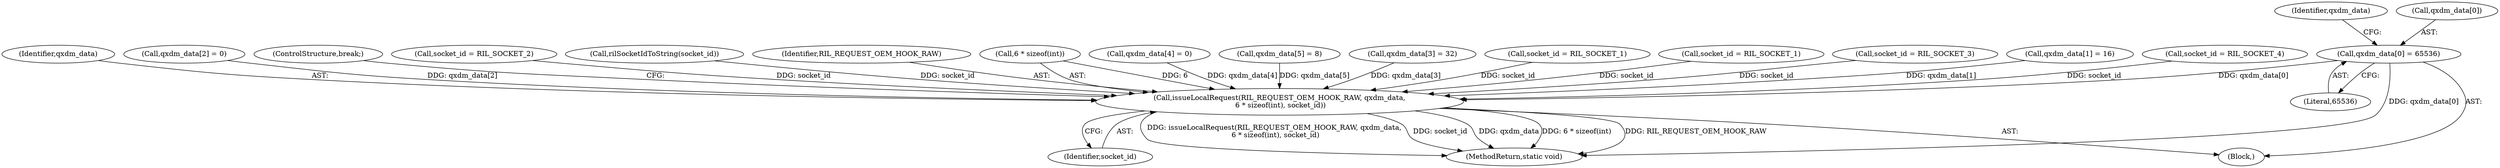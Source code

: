 digraph "0_Android_cd5f15f588a5d27e99ba12f057245bfe507f8c42@array" {
"1000494" [label="(Call,qxdm_data[0] = 65536)"];
"1000524" [label="(Call,issueLocalRequest(RIL_REQUEST_OEM_HOOK_RAW, qxdm_data,\n 6 * sizeof(int), socket_id))"];
"1000531" [label="(Identifier,socket_id)"];
"1000146" [label="(Call,rilSocketIdToString(socket_id))"];
"1000498" [label="(Literal,65536)"];
"1000373" [label="(Block,)"];
"1000525" [label="(Identifier,RIL_REQUEST_OEM_HOOK_RAW)"];
"1000494" [label="(Call,qxdm_data[0] = 65536)"];
"1000501" [label="(Identifier,qxdm_data)"];
"1000527" [label="(Call,6 * sizeof(int))"];
"1000495" [label="(Call,qxdm_data[0])"];
"1000514" [label="(Call,qxdm_data[4] = 0)"];
"1000519" [label="(Call,qxdm_data[5] = 8)"];
"1000509" [label="(Call,qxdm_data[3] = 32)"];
"1000344" [label="(Call,socket_id = RIL_SOCKET_1)"];
"1000364" [label="(Call,socket_id = RIL_SOCKET_1)"];
"1000354" [label="(Call,socket_id = RIL_SOCKET_3)"];
"1000524" [label="(Call,issueLocalRequest(RIL_REQUEST_OEM_HOOK_RAW, qxdm_data,\n 6 * sizeof(int), socket_id))"];
"1000499" [label="(Call,qxdm_data[1] = 16)"];
"1000633" [label="(MethodReturn,static void)"];
"1000359" [label="(Call,socket_id = RIL_SOCKET_4)"];
"1000526" [label="(Identifier,qxdm_data)"];
"1000504" [label="(Call,qxdm_data[2] = 0)"];
"1000532" [label="(ControlStructure,break;)"];
"1000349" [label="(Call,socket_id = RIL_SOCKET_2)"];
"1000494" -> "1000373"  [label="AST: "];
"1000494" -> "1000498"  [label="CFG: "];
"1000495" -> "1000494"  [label="AST: "];
"1000498" -> "1000494"  [label="AST: "];
"1000501" -> "1000494"  [label="CFG: "];
"1000494" -> "1000633"  [label="DDG: qxdm_data[0]"];
"1000494" -> "1000524"  [label="DDG: qxdm_data[0]"];
"1000524" -> "1000373"  [label="AST: "];
"1000524" -> "1000531"  [label="CFG: "];
"1000525" -> "1000524"  [label="AST: "];
"1000526" -> "1000524"  [label="AST: "];
"1000527" -> "1000524"  [label="AST: "];
"1000531" -> "1000524"  [label="AST: "];
"1000532" -> "1000524"  [label="CFG: "];
"1000524" -> "1000633"  [label="DDG: RIL_REQUEST_OEM_HOOK_RAW"];
"1000524" -> "1000633"  [label="DDG: issueLocalRequest(RIL_REQUEST_OEM_HOOK_RAW, qxdm_data,\n 6 * sizeof(int), socket_id)"];
"1000524" -> "1000633"  [label="DDG: socket_id"];
"1000524" -> "1000633"  [label="DDG: qxdm_data"];
"1000524" -> "1000633"  [label="DDG: 6 * sizeof(int)"];
"1000519" -> "1000524"  [label="DDG: qxdm_data[5]"];
"1000514" -> "1000524"  [label="DDG: qxdm_data[4]"];
"1000499" -> "1000524"  [label="DDG: qxdm_data[1]"];
"1000504" -> "1000524"  [label="DDG: qxdm_data[2]"];
"1000509" -> "1000524"  [label="DDG: qxdm_data[3]"];
"1000527" -> "1000524"  [label="DDG: 6"];
"1000364" -> "1000524"  [label="DDG: socket_id"];
"1000349" -> "1000524"  [label="DDG: socket_id"];
"1000359" -> "1000524"  [label="DDG: socket_id"];
"1000344" -> "1000524"  [label="DDG: socket_id"];
"1000146" -> "1000524"  [label="DDG: socket_id"];
"1000354" -> "1000524"  [label="DDG: socket_id"];
}
